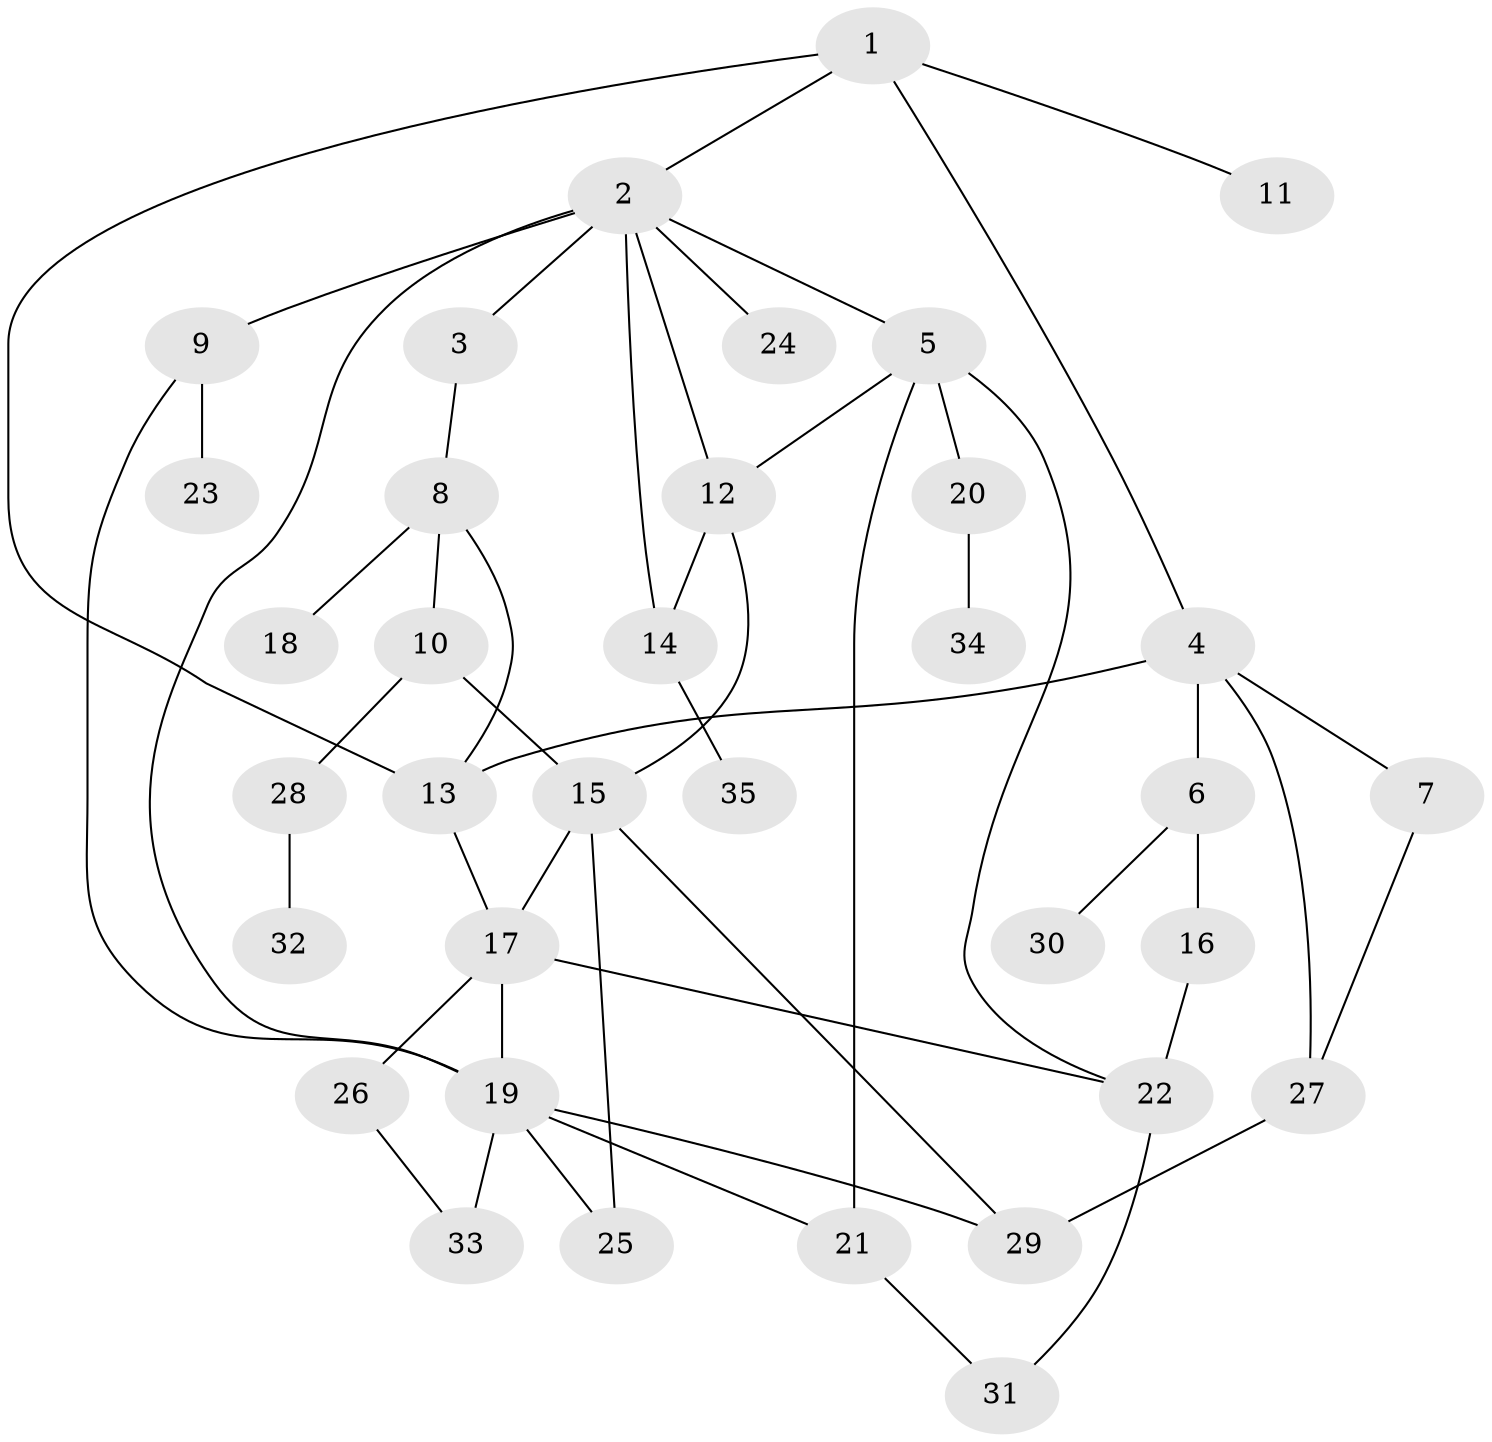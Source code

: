 // original degree distribution, {5: 0.08571428571428572, 3: 0.14285714285714285, 6: 0.04285714285714286, 4: 0.12857142857142856, 2: 0.2571428571428571, 1: 0.34285714285714286}
// Generated by graph-tools (version 1.1) at 2025/49/03/04/25 22:49:05]
// undirected, 35 vertices, 51 edges
graph export_dot {
  node [color=gray90,style=filled];
  1;
  2;
  3;
  4;
  5;
  6;
  7;
  8;
  9;
  10;
  11;
  12;
  13;
  14;
  15;
  16;
  17;
  18;
  19;
  20;
  21;
  22;
  23;
  24;
  25;
  26;
  27;
  28;
  29;
  30;
  31;
  32;
  33;
  34;
  35;
  1 -- 2 [weight=1.0];
  1 -- 4 [weight=1.0];
  1 -- 11 [weight=1.0];
  1 -- 13 [weight=1.0];
  2 -- 3 [weight=1.0];
  2 -- 5 [weight=1.0];
  2 -- 9 [weight=1.0];
  2 -- 12 [weight=1.0];
  2 -- 14 [weight=1.0];
  2 -- 19 [weight=1.0];
  2 -- 24 [weight=1.0];
  3 -- 8 [weight=1.0];
  4 -- 6 [weight=1.0];
  4 -- 7 [weight=1.0];
  4 -- 13 [weight=1.0];
  4 -- 27 [weight=1.0];
  5 -- 12 [weight=1.0];
  5 -- 20 [weight=1.0];
  5 -- 21 [weight=1.0];
  5 -- 22 [weight=1.0];
  6 -- 16 [weight=1.0];
  6 -- 30 [weight=1.0];
  7 -- 27 [weight=1.0];
  8 -- 10 [weight=1.0];
  8 -- 13 [weight=1.0];
  8 -- 18 [weight=1.0];
  9 -- 19 [weight=1.0];
  9 -- 23 [weight=1.0];
  10 -- 15 [weight=1.0];
  10 -- 28 [weight=1.0];
  12 -- 14 [weight=1.0];
  12 -- 15 [weight=1.0];
  13 -- 17 [weight=1.0];
  14 -- 35 [weight=1.0];
  15 -- 17 [weight=1.0];
  15 -- 25 [weight=1.0];
  15 -- 29 [weight=1.0];
  16 -- 22 [weight=3.0];
  17 -- 19 [weight=1.0];
  17 -- 22 [weight=1.0];
  17 -- 26 [weight=1.0];
  19 -- 21 [weight=1.0];
  19 -- 25 [weight=1.0];
  19 -- 29 [weight=1.0];
  19 -- 33 [weight=2.0];
  20 -- 34 [weight=1.0];
  21 -- 31 [weight=1.0];
  22 -- 31 [weight=1.0];
  26 -- 33 [weight=1.0];
  27 -- 29 [weight=2.0];
  28 -- 32 [weight=1.0];
}
